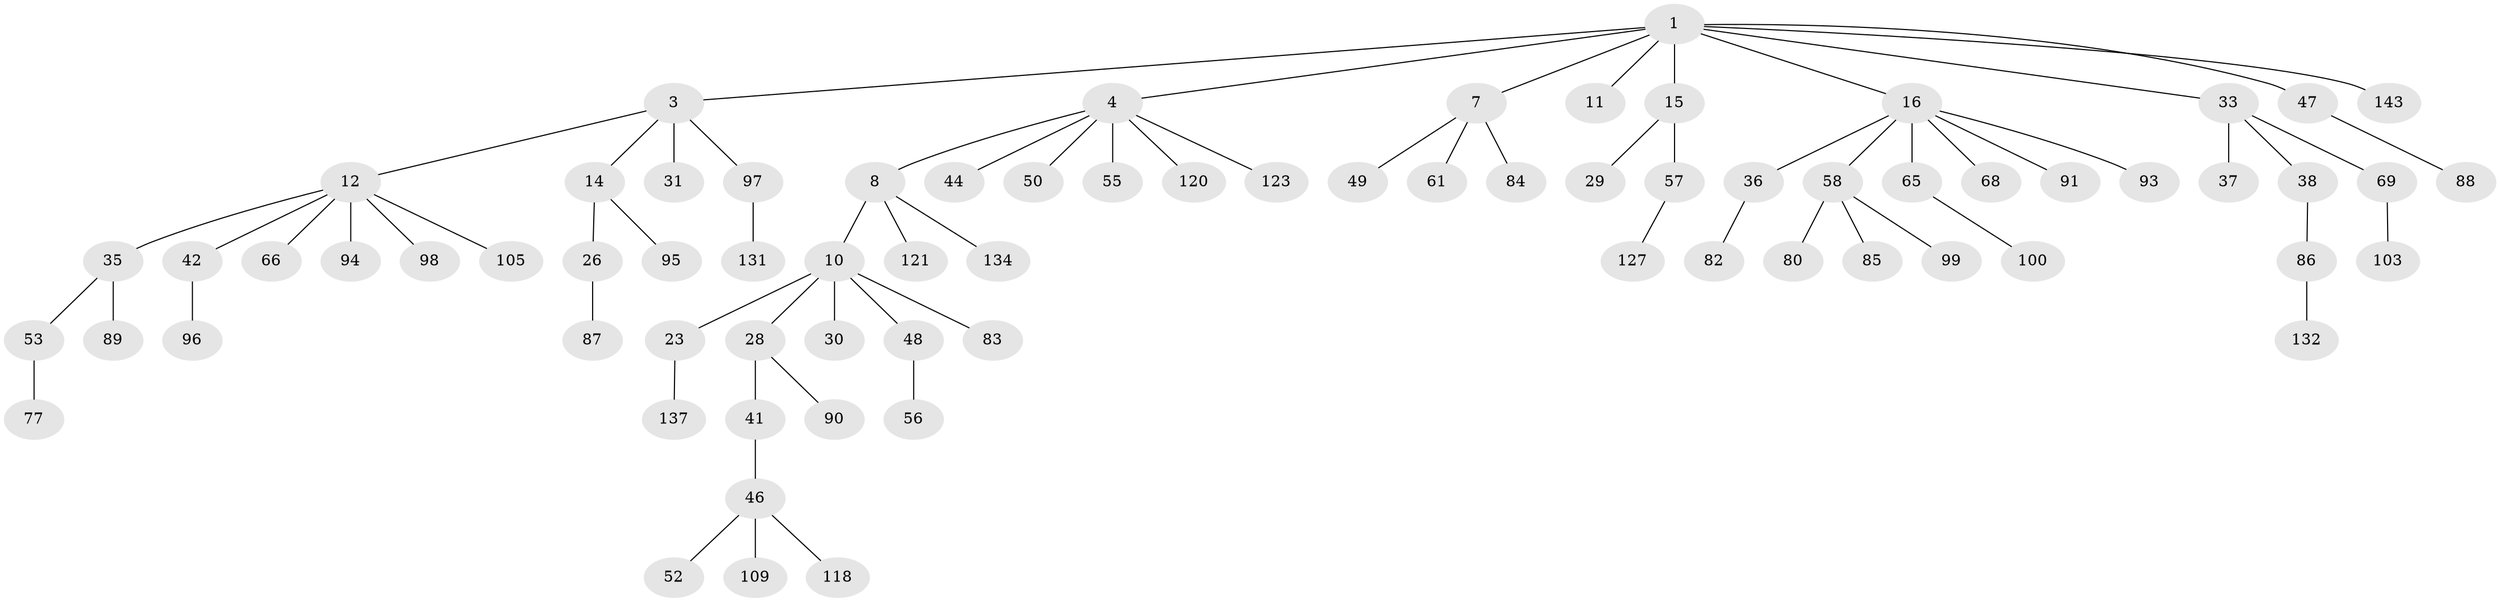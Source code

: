// original degree distribution, {2: 0.1610738255033557, 9: 0.006711409395973154, 4: 0.06711409395973154, 5: 0.026845637583892617, 3: 0.18120805369127516, 6: 0.020134228187919462, 1: 0.5369127516778524}
// Generated by graph-tools (version 1.1) at 2025/15/03/09/25 04:15:41]
// undirected, 74 vertices, 73 edges
graph export_dot {
graph [start="1"]
  node [color=gray90,style=filled];
  1 [super="+2"];
  3 [super="+9"];
  4 [super="+5+78+13"];
  7 [super="+19"];
  8 [super="+107+67"];
  10 [super="+20"];
  11 [super="+124"];
  12 [super="+39+27"];
  14 [super="+32+22+25+59"];
  15 [super="+18"];
  16 [super="+34+45+144+17"];
  23 [super="+75"];
  26;
  28 [super="+40+129"];
  29;
  30;
  31;
  33 [super="+62"];
  35;
  36;
  37;
  38;
  41 [super="+110"];
  42;
  44;
  46;
  47 [super="+51"];
  48 [super="+104+70"];
  49 [super="+119"];
  50;
  52;
  53 [super="+101"];
  55 [super="+73"];
  56;
  57 [super="+79"];
  58 [super="+81"];
  61 [super="+111"];
  65 [super="+102"];
  66;
  68;
  69 [super="+74"];
  77 [super="+130+126+106"];
  80 [super="+115"];
  82 [super="+136+92"];
  83;
  84;
  85;
  86;
  87;
  88;
  89;
  90;
  91;
  93;
  94;
  95;
  96;
  97;
  98;
  99;
  100;
  103 [super="+108"];
  105;
  109;
  118;
  120;
  121;
  123;
  127;
  131;
  132;
  134;
  137;
  143;
  1 -- 4;
  1 -- 33;
  1 -- 3;
  1 -- 7;
  1 -- 11;
  1 -- 15;
  1 -- 16;
  1 -- 47;
  1 -- 143;
  3 -- 31;
  3 -- 97;
  3 -- 12;
  3 -- 14;
  4 -- 44;
  4 -- 8;
  4 -- 50;
  4 -- 123;
  4 -- 120;
  4 -- 55;
  7 -- 49;
  7 -- 84;
  7 -- 61;
  8 -- 10;
  8 -- 121;
  8 -- 134;
  10 -- 23;
  10 -- 28;
  10 -- 48;
  10 -- 83;
  10 -- 30;
  12 -- 98;
  12 -- 42;
  12 -- 66;
  12 -- 105;
  12 -- 35;
  12 -- 94;
  14 -- 95;
  14 -- 26;
  15 -- 29;
  15 -- 57;
  16 -- 93;
  16 -- 91;
  16 -- 58;
  16 -- 68;
  16 -- 65;
  16 -- 36;
  23 -- 137;
  26 -- 87;
  28 -- 41;
  28 -- 90;
  33 -- 37;
  33 -- 38;
  33 -- 69;
  35 -- 53;
  35 -- 89;
  36 -- 82;
  38 -- 86;
  41 -- 46;
  42 -- 96;
  46 -- 52;
  46 -- 109;
  46 -- 118;
  47 -- 88;
  48 -- 56;
  53 -- 77;
  57 -- 127;
  58 -- 80;
  58 -- 85;
  58 -- 99;
  65 -- 100;
  69 -- 103;
  86 -- 132;
  97 -- 131;
}
